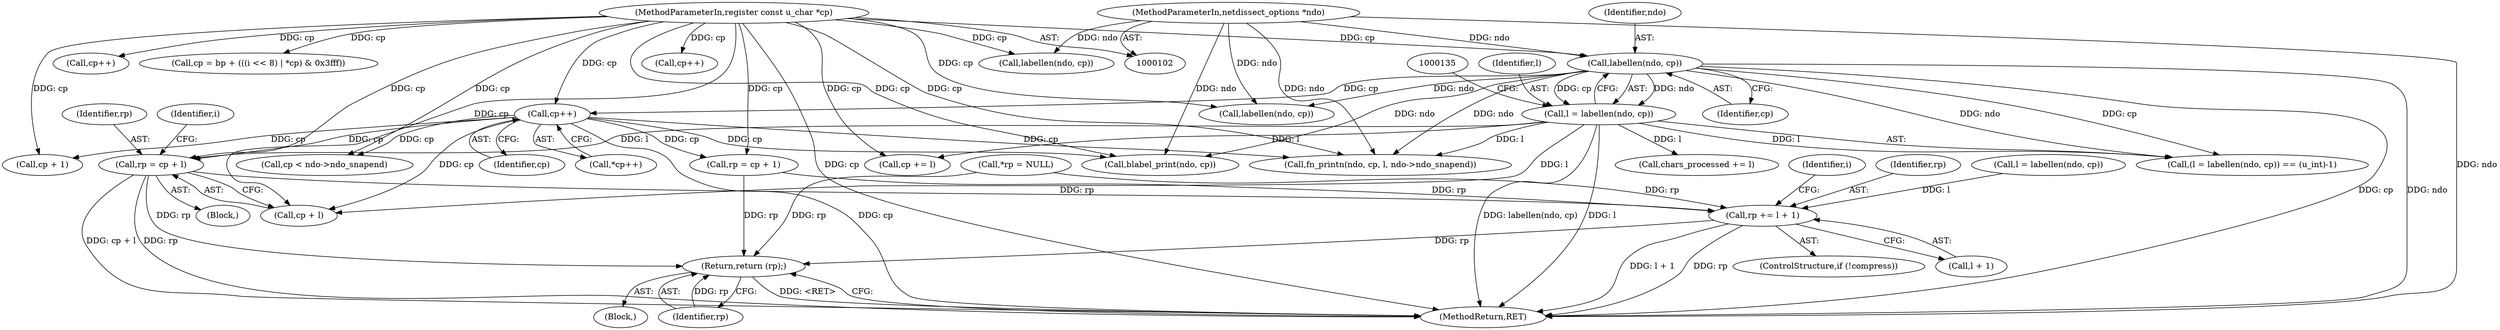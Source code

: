 digraph "0_tcpdump_3a76fd7c95fced2c2f8c8148a9055c3a542eff29@integer" {
"1000165" [label="(Call,rp = cp + l)"];
"1000157" [label="(Call,cp++)"];
"1000131" [label="(Call,labellen(ndo, cp))"];
"1000103" [label="(MethodParameterIn,netdissect_options *ndo)"];
"1000104" [label="(MethodParameterIn,register const u_char *cp)"];
"1000129" [label="(Call,l = labellen(ndo, cp))"];
"1000349" [label="(Call,rp += l + 1)"];
"1000359" [label="(Return,return (rp);)"];
"1000246" [label="(Call,cp++)"];
"1000157" [label="(Call,cp++)"];
"1000226" [label="(Call,labellen(ndo, cp))"];
"1000320" [label="(Call,l = labellen(ndo, cp))"];
"1000110" [label="(Call,*rp = NULL)"];
"1000156" [label="(Call,*cp++)"];
"1000103" [label="(MethodParameterIn,netdissect_options *ndo)"];
"1000161" [label="(Block,)"];
"1000359" [label="(Return,return (rp);)"];
"1000129" [label="(Call,l = labellen(ndo, cp))"];
"1000346" [label="(ControlStructure,if (!compress))"];
"1000176" [label="(Identifier,i)"];
"1000177" [label="(Call,cp < ndo->ndo_snapend)"];
"1000308" [label="(Call,cp += l)"];
"1000351" [label="(Call,l + 1)"];
"1000311" [label="(Call,chars_processed += l)"];
"1000349" [label="(Call,rp += l + 1)"];
"1000106" [label="(Block,)"];
"1000280" [label="(Call,blabel_print(ndo, cp))"];
"1000131" [label="(Call,labellen(ndo, cp))"];
"1000165" [label="(Call,rp = cp + l)"];
"1000133" [label="(Identifier,cp)"];
"1000342" [label="(Call,cp++)"];
"1000104" [label="(MethodParameterIn,register const u_char *cp)"];
"1000128" [label="(Call,(l = labellen(ndo, cp)) == (u_int)-1)"];
"1000196" [label="(Call,cp + 1)"];
"1000132" [label="(Identifier,ndo)"];
"1000158" [label="(Identifier,cp)"];
"1000210" [label="(Call,cp = bp + (((i << 8) | *cp) & 0x3fff))"];
"1000167" [label="(Call,cp + l)"];
"1000360" [label="(Identifier,rp)"];
"1000322" [label="(Call,labellen(ndo, cp))"];
"1000130" [label="(Identifier,l)"];
"1000166" [label="(Identifier,rp)"];
"1000299" [label="(Call,fn_printn(ndo, cp, l, ndo->ndo_snapend))"];
"1000361" [label="(MethodReturn,RET)"];
"1000194" [label="(Call,rp = cp + 1)"];
"1000172" [label="(Identifier,i)"];
"1000350" [label="(Identifier,rp)"];
"1000165" -> "1000161"  [label="AST: "];
"1000165" -> "1000167"  [label="CFG: "];
"1000166" -> "1000165"  [label="AST: "];
"1000167" -> "1000165"  [label="AST: "];
"1000172" -> "1000165"  [label="CFG: "];
"1000165" -> "1000361"  [label="DDG: rp"];
"1000165" -> "1000361"  [label="DDG: cp + l"];
"1000157" -> "1000165"  [label="DDG: cp"];
"1000104" -> "1000165"  [label="DDG: cp"];
"1000129" -> "1000165"  [label="DDG: l"];
"1000165" -> "1000349"  [label="DDG: rp"];
"1000165" -> "1000359"  [label="DDG: rp"];
"1000157" -> "1000156"  [label="AST: "];
"1000157" -> "1000158"  [label="CFG: "];
"1000158" -> "1000157"  [label="AST: "];
"1000156" -> "1000157"  [label="CFG: "];
"1000157" -> "1000361"  [label="DDG: cp"];
"1000131" -> "1000157"  [label="DDG: cp"];
"1000104" -> "1000157"  [label="DDG: cp"];
"1000157" -> "1000167"  [label="DDG: cp"];
"1000157" -> "1000177"  [label="DDG: cp"];
"1000157" -> "1000194"  [label="DDG: cp"];
"1000157" -> "1000196"  [label="DDG: cp"];
"1000157" -> "1000280"  [label="DDG: cp"];
"1000157" -> "1000299"  [label="DDG: cp"];
"1000131" -> "1000129"  [label="AST: "];
"1000131" -> "1000133"  [label="CFG: "];
"1000132" -> "1000131"  [label="AST: "];
"1000133" -> "1000131"  [label="AST: "];
"1000129" -> "1000131"  [label="CFG: "];
"1000131" -> "1000361"  [label="DDG: ndo"];
"1000131" -> "1000361"  [label="DDG: cp"];
"1000131" -> "1000128"  [label="DDG: ndo"];
"1000131" -> "1000128"  [label="DDG: cp"];
"1000131" -> "1000129"  [label="DDG: ndo"];
"1000131" -> "1000129"  [label="DDG: cp"];
"1000103" -> "1000131"  [label="DDG: ndo"];
"1000104" -> "1000131"  [label="DDG: cp"];
"1000131" -> "1000226"  [label="DDG: ndo"];
"1000131" -> "1000280"  [label="DDG: ndo"];
"1000131" -> "1000299"  [label="DDG: ndo"];
"1000103" -> "1000102"  [label="AST: "];
"1000103" -> "1000361"  [label="DDG: ndo"];
"1000103" -> "1000226"  [label="DDG: ndo"];
"1000103" -> "1000280"  [label="DDG: ndo"];
"1000103" -> "1000299"  [label="DDG: ndo"];
"1000103" -> "1000322"  [label="DDG: ndo"];
"1000104" -> "1000102"  [label="AST: "];
"1000104" -> "1000361"  [label="DDG: cp"];
"1000104" -> "1000167"  [label="DDG: cp"];
"1000104" -> "1000177"  [label="DDG: cp"];
"1000104" -> "1000194"  [label="DDG: cp"];
"1000104" -> "1000196"  [label="DDG: cp"];
"1000104" -> "1000210"  [label="DDG: cp"];
"1000104" -> "1000226"  [label="DDG: cp"];
"1000104" -> "1000246"  [label="DDG: cp"];
"1000104" -> "1000280"  [label="DDG: cp"];
"1000104" -> "1000299"  [label="DDG: cp"];
"1000104" -> "1000308"  [label="DDG: cp"];
"1000104" -> "1000322"  [label="DDG: cp"];
"1000104" -> "1000342"  [label="DDG: cp"];
"1000129" -> "1000128"  [label="AST: "];
"1000130" -> "1000129"  [label="AST: "];
"1000135" -> "1000129"  [label="CFG: "];
"1000129" -> "1000361"  [label="DDG: l"];
"1000129" -> "1000361"  [label="DDG: labellen(ndo, cp)"];
"1000129" -> "1000128"  [label="DDG: l"];
"1000129" -> "1000167"  [label="DDG: l"];
"1000129" -> "1000299"  [label="DDG: l"];
"1000129" -> "1000308"  [label="DDG: l"];
"1000129" -> "1000311"  [label="DDG: l"];
"1000349" -> "1000346"  [label="AST: "];
"1000349" -> "1000351"  [label="CFG: "];
"1000350" -> "1000349"  [label="AST: "];
"1000351" -> "1000349"  [label="AST: "];
"1000176" -> "1000349"  [label="CFG: "];
"1000349" -> "1000361"  [label="DDG: l + 1"];
"1000349" -> "1000361"  [label="DDG: rp"];
"1000320" -> "1000349"  [label="DDG: l"];
"1000110" -> "1000349"  [label="DDG: rp"];
"1000194" -> "1000349"  [label="DDG: rp"];
"1000349" -> "1000359"  [label="DDG: rp"];
"1000359" -> "1000106"  [label="AST: "];
"1000359" -> "1000360"  [label="CFG: "];
"1000360" -> "1000359"  [label="AST: "];
"1000361" -> "1000359"  [label="CFG: "];
"1000359" -> "1000361"  [label="DDG: <RET>"];
"1000360" -> "1000359"  [label="DDG: rp"];
"1000110" -> "1000359"  [label="DDG: rp"];
"1000194" -> "1000359"  [label="DDG: rp"];
}

